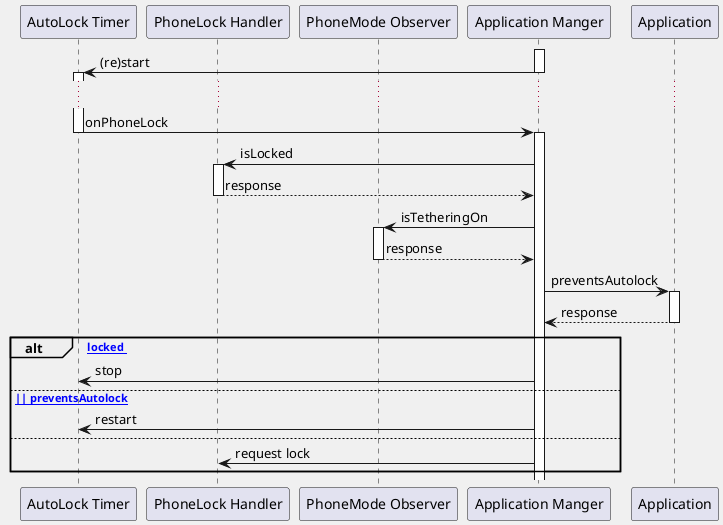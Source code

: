 @startuml
skinparam BackgroundColor F0F0F0

participant "AutoLock Timer" as timer
participant "PhoneLock Handler" as lock
participant "PhoneMode Observer" as obs
participant "Application Manger" as apm
participant "Application" as app

activate apm
apm -> timer : (re)start
deactivate apm
activate timer

...

timer-> apm : onPhoneLock
deactivate timer
activate apm

apm->lock : isLocked
activate lock
lock-->apm : response
deactivate lock

apm->obs : isTetheringOn
activate obs
    obs-->apm : response
deactivate obs

apm->app : preventsAutolock
activate app
    app-->apm : response
deactivate app

alt [ is locked ]
    apm->timer : stop
else [ tetheringIsOn || preventsAutolock]
    apm -> timer : restart
else
    apm -> lock : request lock
end

@enduml

